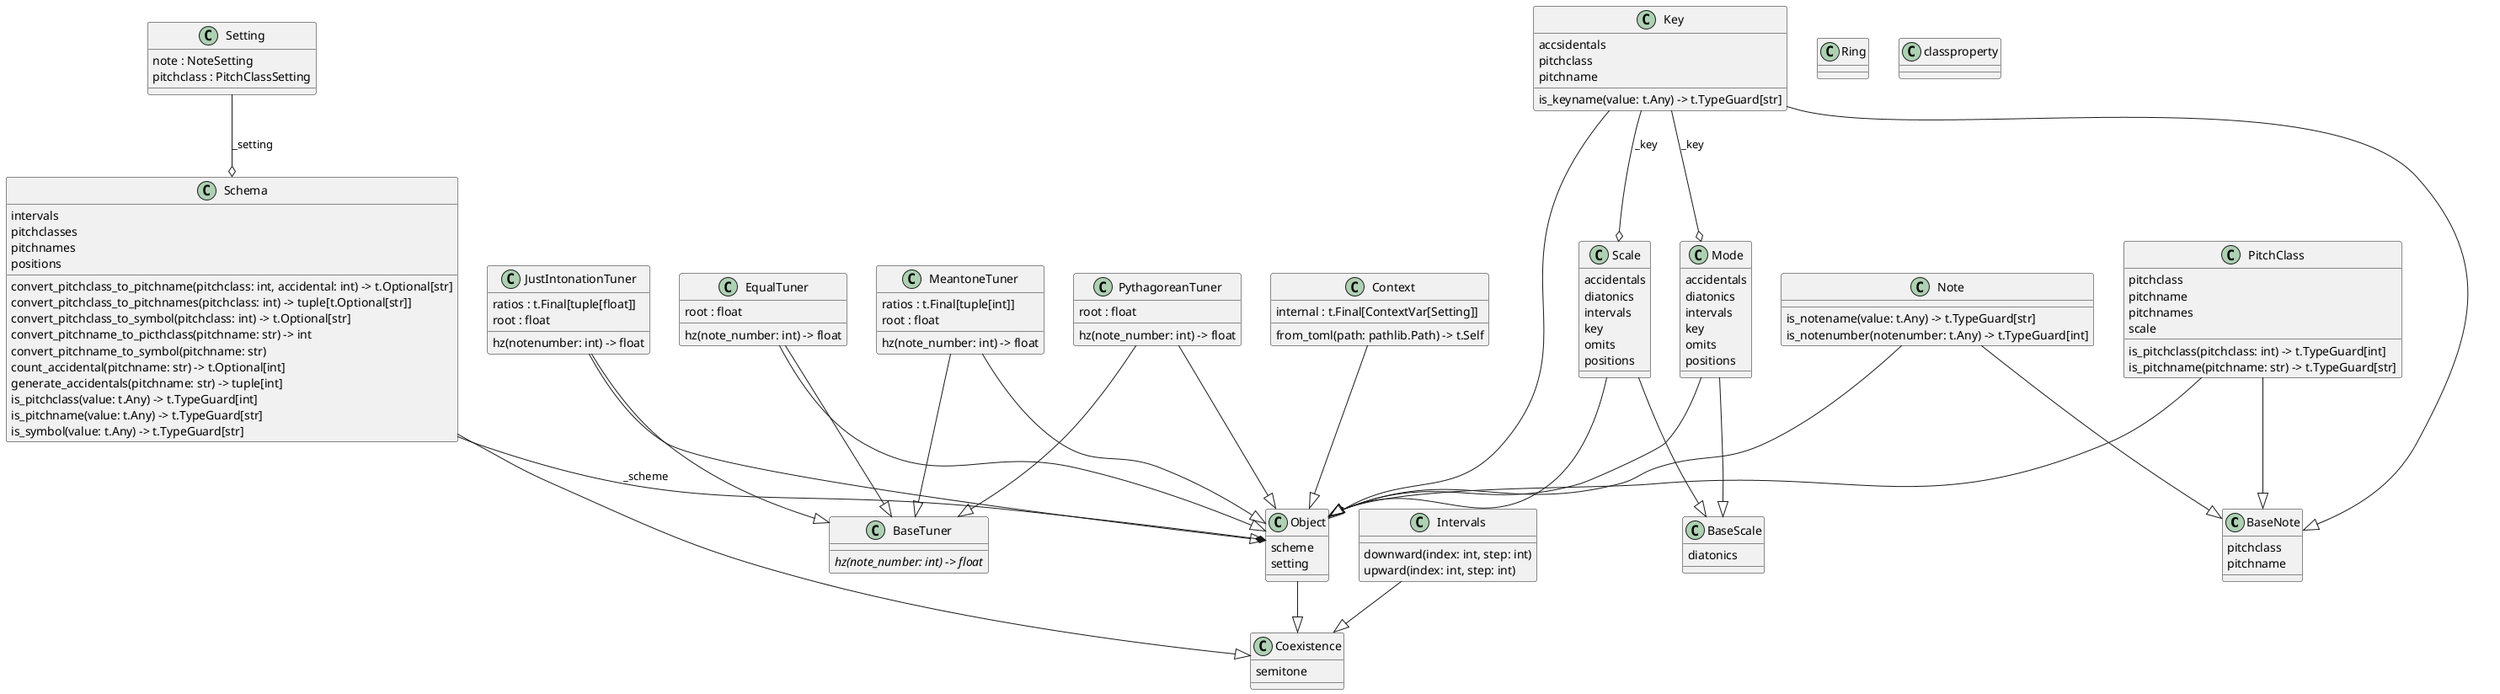 @startuml classes
set namespaceSeparator none
class "BaseNote" as aulos.note._base.BaseNote {
  pitchclass
  pitchname
}
class "BaseScale" as aulos.scale._base.BaseScale {
  diatonics
}
class "BaseTuner" as aulos.tuner._base.BaseTuner {
  {abstract}hz(note_number: int) -> float
}
class "Coexistence" as aulos._core.coexistence.Coexistence {
  semitone
}
class "Context" as aulos.utils.context.Context {
  internal : t.Final[ContextVar[Setting]]
  from_toml(path: pathlib.Path) -> t.Self
}
class "EqualTuner" as aulos.tuner.tuner.EqualTuner {
  root : float
  hz(note_number: int) -> float
}
class "Intervals" as aulos._core.shared.intervals.Intervals {
  downward(index: int, step: int)
  upward(index: int, step: int)
}
class "JustIntonationTuner" as aulos.tuner.tuner.JustIntonationTuner {
  ratios : t.Final[tuple[float]]
  root : float
  hz(notenumber: int) -> float
}
class "Key" as aulos.note.key.Key {
  accsidentals
  pitchclass
  pitchname
  is_keyname(value: t.Any) -> t.TypeGuard[str]
}
class "MeantoneTuner" as aulos.tuner.tuner.MeantoneTuner {
  ratios : t.Final[tuple[int]]
  root : float
  hz(note_number: int) -> float
}
class "Mode" as aulos.scale.mode.Mode {
  accidentals
  diatonics
  intervals
  key
  omits
  positions
}
class "Note" as aulos.note.note.Note {
  is_notename(value: t.Any) -> t.TypeGuard[str]
  is_notenumber(notenumber: t.Any) -> t.TypeGuard[int]
}
class "Object" as aulos._core.object.Object {
  scheme
  setting
}
class "PitchClass" as aulos.note.pitchclass.PitchClass {
  pitchclass
  pitchname
  pitchnames
  scale
  is_pitchclass(pitchclass: int) -> t.TypeGuard[int]
  is_pitchname(pitchname: str) -> t.TypeGuard[str]
}
class "PythagoreanTuner" as aulos.tuner.tuner.PythagoreanTuner {
  root : float
  hz(note_number: int) -> float
}
class "Ring" as aulos._core.interfaces.ring.Ring {
}
class "Scale" as aulos.scale.scale.Scale {
  accidentals
  diatonics
  intervals
  key
  omits
  positions
}
class "Schema" as aulos._core.schema.Schema {
  intervals
  pitchclasses
  pitchnames
  positions
  convert_pitchclass_to_pitchname(pitchclass: int, accidental: int) -> t.Optional[str]
  convert_pitchclass_to_pitchnames(pitchclass: int) -> tuple[t.Optional[str]]
  convert_pitchclass_to_symbol(pitchclass: int) -> t.Optional[str]
  convert_pitchname_to_picthclass(pitchname: str) -> int
  convert_pitchname_to_symbol(pitchname: str)
  count_accidental(pitchname: str) -> t.Optional[int]
  generate_accidentals(pitchname: str) -> tuple[int]
  is_pitchclass(value: t.Any) -> t.TypeGuard[int]
  is_pitchname(value: t.Any) -> t.TypeGuard[str]
  is_symbol(value: t.Any) -> t.TypeGuard[str]
}
class "Setting" as aulos._core.setting.Setting {
  note : NoteSetting
  pitchclass : PitchClassSetting
}
class "classproperty" as aulos._core.utils.decorators.classproperty {
}
aulos._core.object.Object --|> aulos._core.coexistence.Coexistence
aulos._core.schema.Schema --|> aulos._core.coexistence.Coexistence
aulos._core.shared.intervals.Intervals --|> aulos._core.coexistence.Coexistence
aulos.note.key.Key --|> aulos._core.object.Object
aulos.note.key.Key --|> aulos.note._base.BaseNote
aulos.note.note.Note --|> aulos._core.object.Object
aulos.note.note.Note --|> aulos.note._base.BaseNote
aulos.note.pitchclass.PitchClass --|> aulos._core.object.Object
aulos.note.pitchclass.PitchClass --|> aulos.note._base.BaseNote
aulos.scale.mode.Mode --|> aulos._core.object.Object
aulos.scale.mode.Mode --|> aulos.scale._base.BaseScale
aulos.scale.scale.Scale --|> aulos._core.object.Object
aulos.scale.scale.Scale --|> aulos.scale._base.BaseScale
aulos.tuner.tuner.EqualTuner --|> aulos._core.object.Object
aulos.tuner.tuner.EqualTuner --|> aulos.tuner._base.BaseTuner
aulos.tuner.tuner.JustIntonationTuner --|> aulos._core.object.Object
aulos.tuner.tuner.JustIntonationTuner --|> aulos.tuner._base.BaseTuner
aulos.tuner.tuner.MeantoneTuner --|> aulos._core.object.Object
aulos.tuner.tuner.MeantoneTuner --|> aulos.tuner._base.BaseTuner
aulos.tuner.tuner.PythagoreanTuner --|> aulos._core.object.Object
aulos.tuner.tuner.PythagoreanTuner --|> aulos.tuner._base.BaseTuner
aulos.utils.context.Context --|> aulos._core.object.Object
aulos._core.schema.Schema --* aulos._core.object.Object : _scheme
aulos._core.setting.Setting --o aulos._core.schema.Schema : _setting
aulos.note.key.Key --o aulos.scale.mode.Mode : _key
aulos.note.key.Key --o aulos.scale.scale.Scale : _key
@enduml
